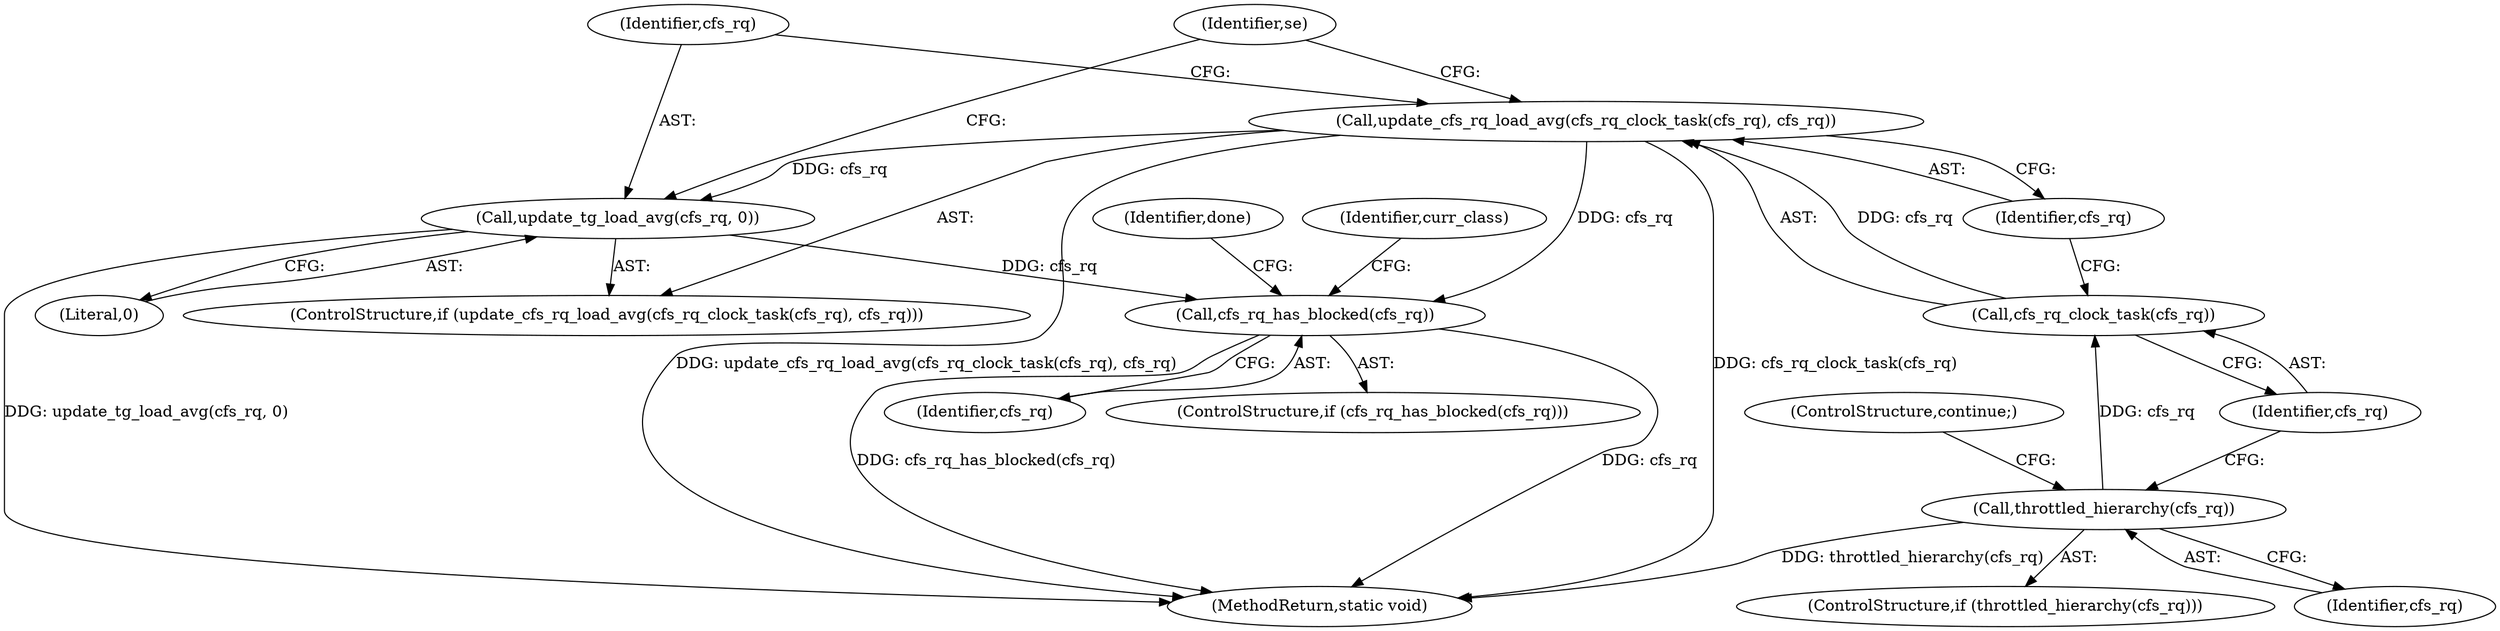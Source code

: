 digraph "0_linux_c40f7d74c741a907cfaeb73a7697081881c497d0_1@API" {
"1000133" [label="(Call,update_cfs_rq_load_avg(cfs_rq_clock_task(cfs_rq), cfs_rq))"];
"1000134" [label="(Call,cfs_rq_clock_task(cfs_rq))"];
"1000129" [label="(Call,throttled_hierarchy(cfs_rq))"];
"1000137" [label="(Call,update_tg_load_avg(cfs_rq, 0))"];
"1000161" [label="(Call,cfs_rq_has_blocked(cfs_rq))"];
"1000130" [label="(Identifier,cfs_rq)"];
"1000133" [label="(Call,update_cfs_rq_load_avg(cfs_rq_clock_task(cfs_rq), cfs_rq))"];
"1000132" [label="(ControlStructure,if (update_cfs_rq_load_avg(cfs_rq_clock_task(cfs_rq), cfs_rq)))"];
"1000161" [label="(Call,cfs_rq_has_blocked(cfs_rq))"];
"1000164" [label="(Identifier,done)"];
"1000135" [label="(Identifier,cfs_rq)"];
"1000137" [label="(Call,update_tg_load_avg(cfs_rq, 0))"];
"1000128" [label="(ControlStructure,if (throttled_hierarchy(cfs_rq)))"];
"1000160" [label="(ControlStructure,if (cfs_rq_has_blocked(cfs_rq)))"];
"1000214" [label="(MethodReturn,static void)"];
"1000131" [label="(ControlStructure,continue;)"];
"1000139" [label="(Literal,0)"];
"1000129" [label="(Call,throttled_hierarchy(cfs_rq))"];
"1000141" [label="(Identifier,se)"];
"1000162" [label="(Identifier,cfs_rq)"];
"1000138" [label="(Identifier,cfs_rq)"];
"1000167" [label="(Identifier,curr_class)"];
"1000134" [label="(Call,cfs_rq_clock_task(cfs_rq))"];
"1000136" [label="(Identifier,cfs_rq)"];
"1000133" -> "1000132"  [label="AST: "];
"1000133" -> "1000136"  [label="CFG: "];
"1000134" -> "1000133"  [label="AST: "];
"1000136" -> "1000133"  [label="AST: "];
"1000138" -> "1000133"  [label="CFG: "];
"1000141" -> "1000133"  [label="CFG: "];
"1000133" -> "1000214"  [label="DDG: cfs_rq_clock_task(cfs_rq)"];
"1000133" -> "1000214"  [label="DDG: update_cfs_rq_load_avg(cfs_rq_clock_task(cfs_rq), cfs_rq)"];
"1000134" -> "1000133"  [label="DDG: cfs_rq"];
"1000133" -> "1000137"  [label="DDG: cfs_rq"];
"1000133" -> "1000161"  [label="DDG: cfs_rq"];
"1000134" -> "1000135"  [label="CFG: "];
"1000135" -> "1000134"  [label="AST: "];
"1000136" -> "1000134"  [label="CFG: "];
"1000129" -> "1000134"  [label="DDG: cfs_rq"];
"1000129" -> "1000128"  [label="AST: "];
"1000129" -> "1000130"  [label="CFG: "];
"1000130" -> "1000129"  [label="AST: "];
"1000131" -> "1000129"  [label="CFG: "];
"1000135" -> "1000129"  [label="CFG: "];
"1000129" -> "1000214"  [label="DDG: throttled_hierarchy(cfs_rq)"];
"1000137" -> "1000132"  [label="AST: "];
"1000137" -> "1000139"  [label="CFG: "];
"1000138" -> "1000137"  [label="AST: "];
"1000139" -> "1000137"  [label="AST: "];
"1000141" -> "1000137"  [label="CFG: "];
"1000137" -> "1000214"  [label="DDG: update_tg_load_avg(cfs_rq, 0)"];
"1000137" -> "1000161"  [label="DDG: cfs_rq"];
"1000161" -> "1000160"  [label="AST: "];
"1000161" -> "1000162"  [label="CFG: "];
"1000162" -> "1000161"  [label="AST: "];
"1000164" -> "1000161"  [label="CFG: "];
"1000167" -> "1000161"  [label="CFG: "];
"1000161" -> "1000214"  [label="DDG: cfs_rq"];
"1000161" -> "1000214"  [label="DDG: cfs_rq_has_blocked(cfs_rq)"];
}
